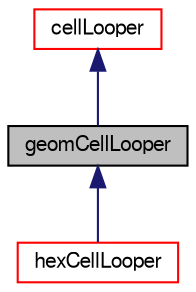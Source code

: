digraph "geomCellLooper"
{
  bgcolor="transparent";
  edge [fontname="FreeSans",fontsize="10",labelfontname="FreeSans",labelfontsize="10"];
  node [fontname="FreeSans",fontsize="10",shape=record];
  Node0 [label="geomCellLooper",height=0.2,width=0.4,color="black", fillcolor="grey75", style="filled", fontcolor="black"];
  Node1 -> Node0 [dir="back",color="midnightblue",fontsize="10",style="solid",fontname="FreeSans"];
  Node1 [label="cellLooper",height=0.2,width=0.4,color="red",URL="$a21470.html",tooltip="Abstract base class. Concrete implementations know how to cut a cell (i.e. determine a loop around th..."];
  Node0 -> Node3 [dir="back",color="midnightblue",fontsize="10",style="solid",fontname="FreeSans"];
  Node3 [label="hexCellLooper",height=0.2,width=0.4,color="red",URL="$a21478.html",tooltip="Implementation of cellLooper. "];
}
